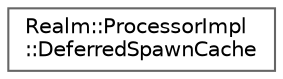 digraph "Graphical Class Hierarchy"
{
 // LATEX_PDF_SIZE
  bgcolor="transparent";
  edge [fontname=Helvetica,fontsize=10,labelfontname=Helvetica,labelfontsize=10];
  node [fontname=Helvetica,fontsize=10,shape=box,height=0.2,width=0.4];
  rankdir="LR";
  Node0 [id="Node000000",label="Realm::ProcessorImpl\l::DeferredSpawnCache",height=0.2,width=0.4,color="grey40", fillcolor="white", style="filled",URL="$structRealm_1_1ProcessorImpl_1_1DeferredSpawnCache.html",tooltip=" "];
}
